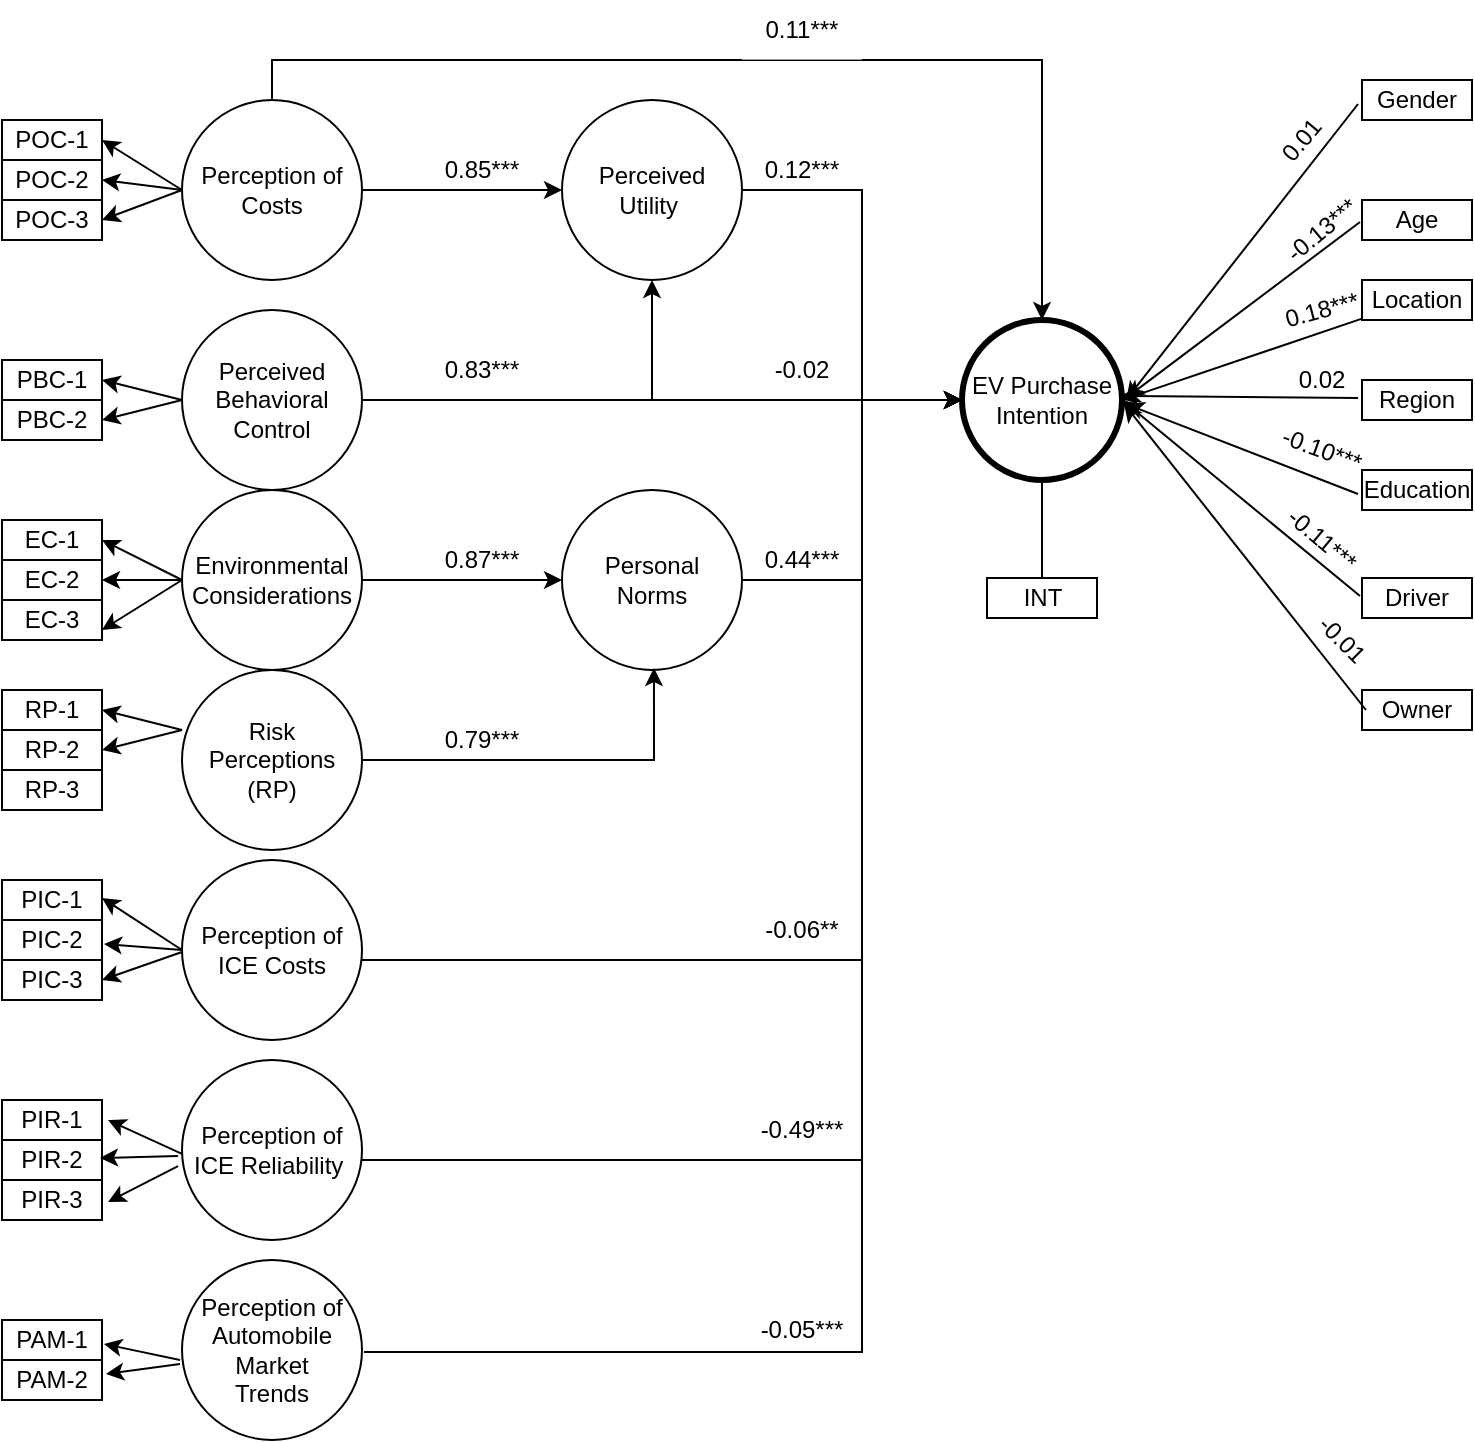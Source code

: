 <mxfile version="21.2.1" type="github" pages="2">
  <diagram name="Page-1" id="kJrWrPGSgi8lEbWL6mTn">
    <mxGraphModel dx="1434" dy="804" grid="1" gridSize="10" guides="1" tooltips="1" connect="0" arrows="1" fold="1" page="1" pageScale="1" pageWidth="1169" pageHeight="827" math="0" shadow="0">
      <root>
        <mxCell id="0" />
        <mxCell id="1" parent="0" />
        <mxCell id="UyxpPyiTh_7J5SObI_an-33" style="edgeStyle=orthogonalEdgeStyle;rounded=0;orthogonalLoop=1;jettySize=auto;html=1;entryX=0;entryY=0.5;entryDx=0;entryDy=0;" parent="1" source="IYlS7my690wejQT6I9Gt-1" target="IYlS7my690wejQT6I9Gt-67" edge="1">
          <mxGeometry relative="1" as="geometry">
            <Array as="points">
              <mxPoint x="570" y="195" />
              <mxPoint x="570" y="300" />
            </Array>
          </mxGeometry>
        </mxCell>
        <mxCell id="IYlS7my690wejQT6I9Gt-1" value="Perceived Utility&amp;nbsp;" style="ellipse;whiteSpace=wrap;html=1;aspect=fixed;" parent="1" vertex="1">
          <mxGeometry x="420" y="150" width="90" height="90" as="geometry" />
        </mxCell>
        <mxCell id="IYlS7my690wejQT6I9Gt-89" style="edgeStyle=orthogonalEdgeStyle;rounded=0;orthogonalLoop=1;jettySize=auto;html=1;entryX=0;entryY=0.5;entryDx=0;entryDy=0;" parent="1" source="IYlS7my690wejQT6I9Gt-4" target="IYlS7my690wejQT6I9Gt-67" edge="1">
          <mxGeometry relative="1" as="geometry">
            <mxPoint x="570" y="290" as="targetPoint" />
            <Array as="points">
              <mxPoint x="570" y="390" />
              <mxPoint x="570" y="300" />
            </Array>
          </mxGeometry>
        </mxCell>
        <mxCell id="IYlS7my690wejQT6I9Gt-4" value="Personal &lt;br&gt;Norms" style="ellipse;whiteSpace=wrap;html=1;aspect=fixed;" parent="1" vertex="1">
          <mxGeometry x="420" y="345" width="90" height="90" as="geometry" />
        </mxCell>
        <mxCell id="UyxpPyiTh_7J5SObI_an-12" value="" style="edgeStyle=orthogonalEdgeStyle;rounded=0;orthogonalLoop=1;jettySize=auto;html=1;" parent="1" source="IYlS7my690wejQT6I9Gt-6" target="IYlS7my690wejQT6I9Gt-1" edge="1">
          <mxGeometry relative="1" as="geometry" />
        </mxCell>
        <mxCell id="fFxdtxSOvmqtfOTRgSrr-30" style="edgeStyle=orthogonalEdgeStyle;rounded=0;orthogonalLoop=1;jettySize=auto;html=1;exitX=0.5;exitY=0;exitDx=0;exitDy=0;" parent="1" source="IYlS7my690wejQT6I9Gt-6" target="IYlS7my690wejQT6I9Gt-67" edge="1">
          <mxGeometry relative="1" as="geometry" />
        </mxCell>
        <mxCell id="IYlS7my690wejQT6I9Gt-6" value="Perception of Costs" style="ellipse;whiteSpace=wrap;html=1;aspect=fixed;" parent="1" vertex="1">
          <mxGeometry x="230" y="150" width="90" height="90" as="geometry" />
        </mxCell>
        <mxCell id="IYlS7my690wejQT6I9Gt-29" value="PBC-1" style="rounded=0;whiteSpace=wrap;html=1;" parent="1" vertex="1">
          <mxGeometry x="140" y="280" width="50" height="20" as="geometry" />
        </mxCell>
        <mxCell id="IYlS7my690wejQT6I9Gt-33" value="PBC-2" style="rounded=0;whiteSpace=wrap;html=1;" parent="1" vertex="1">
          <mxGeometry x="140" y="300" width="50" height="20" as="geometry" />
        </mxCell>
        <mxCell id="IYlS7my690wejQT6I9Gt-67" value="EV Purchase Intention" style="ellipse;whiteSpace=wrap;html=1;aspect=fixed;strokeWidth=3;" parent="1" vertex="1">
          <mxGeometry x="620" y="260" width="80" height="80" as="geometry" />
        </mxCell>
        <mxCell id="UyxpPyiTh_7J5SObI_an-15" style="edgeStyle=orthogonalEdgeStyle;rounded=0;orthogonalLoop=1;jettySize=auto;html=1;" parent="1" source="IYlS7my690wejQT6I9Gt-5" target="IYlS7my690wejQT6I9Gt-1" edge="1">
          <mxGeometry relative="1" as="geometry" />
        </mxCell>
        <mxCell id="fFxdtxSOvmqtfOTRgSrr-28" style="edgeStyle=orthogonalEdgeStyle;rounded=0;orthogonalLoop=1;jettySize=auto;html=1;" parent="1" source="IYlS7my690wejQT6I9Gt-5" target="IYlS7my690wejQT6I9Gt-67" edge="1">
          <mxGeometry relative="1" as="geometry">
            <mxPoint x="330" y="270" as="sourcePoint" />
          </mxGeometry>
        </mxCell>
        <mxCell id="IYlS7my690wejQT6I9Gt-5" value="Perceived Behavioral Control" style="ellipse;whiteSpace=wrap;html=1;aspect=fixed;" parent="1" vertex="1">
          <mxGeometry x="230" y="255" width="90" height="90" as="geometry" />
        </mxCell>
        <mxCell id="UyxpPyiTh_7J5SObI_an-20" value="POC-1" style="rounded=0;whiteSpace=wrap;html=1;" parent="1" vertex="1">
          <mxGeometry x="140" y="160" width="50" height="20" as="geometry" />
        </mxCell>
        <mxCell id="UyxpPyiTh_7J5SObI_an-21" value="POC-2" style="rounded=0;whiteSpace=wrap;html=1;" parent="1" vertex="1">
          <mxGeometry x="140" y="180" width="50" height="20" as="geometry" />
        </mxCell>
        <mxCell id="UyxpPyiTh_7J5SObI_an-22" value="POC-3" style="rounded=0;whiteSpace=wrap;html=1;" parent="1" vertex="1">
          <mxGeometry x="140" y="200" width="50" height="20" as="geometry" />
        </mxCell>
        <mxCell id="UyxpPyiTh_7J5SObI_an-23" value="" style="endArrow=classic;html=1;rounded=0;exitX=0;exitY=0.5;exitDx=0;exitDy=0;entryX=1;entryY=0.5;entryDx=0;entryDy=0;" parent="1" source="IYlS7my690wejQT6I9Gt-6" target="UyxpPyiTh_7J5SObI_an-20" edge="1">
          <mxGeometry width="50" height="50" relative="1" as="geometry">
            <mxPoint x="580" y="285" as="sourcePoint" />
            <mxPoint x="630" y="235" as="targetPoint" />
          </mxGeometry>
        </mxCell>
        <mxCell id="UyxpPyiTh_7J5SObI_an-25" value="" style="endArrow=classic;html=1;rounded=0;entryX=1;entryY=0.5;entryDx=0;entryDy=0;exitX=0;exitY=0.5;exitDx=0;exitDy=0;" parent="1" source="IYlS7my690wejQT6I9Gt-6" target="UyxpPyiTh_7J5SObI_an-22" edge="1">
          <mxGeometry width="50" height="50" relative="1" as="geometry">
            <mxPoint x="210" y="155" as="sourcePoint" />
            <mxPoint x="170" y="125" as="targetPoint" />
          </mxGeometry>
        </mxCell>
        <mxCell id="UyxpPyiTh_7J5SObI_an-30" value="" style="endArrow=classic;html=1;rounded=0;exitX=0;exitY=0.5;exitDx=0;exitDy=0;entryX=1;entryY=0.5;entryDx=0;entryDy=0;" parent="1" source="IYlS7my690wejQT6I9Gt-5" target="IYlS7my690wejQT6I9Gt-33" edge="1">
          <mxGeometry width="50" height="50" relative="1" as="geometry">
            <mxPoint x="200" y="240" as="sourcePoint" />
            <mxPoint x="190" y="250" as="targetPoint" />
          </mxGeometry>
        </mxCell>
        <mxCell id="UyxpPyiTh_7J5SObI_an-62" value="" style="endArrow=classic;html=1;rounded=0;exitX=0;exitY=0.5;exitDx=0;exitDy=0;entryX=1;entryY=0.5;entryDx=0;entryDy=0;" parent="1" source="IYlS7my690wejQT6I9Gt-6" target="UyxpPyiTh_7J5SObI_an-21" edge="1">
          <mxGeometry width="50" height="50" relative="1" as="geometry">
            <mxPoint x="240" y="150" as="sourcePoint" />
            <mxPoint x="200" y="140" as="targetPoint" />
          </mxGeometry>
        </mxCell>
        <mxCell id="UyxpPyiTh_7J5SObI_an-66" value="" style="endArrow=classic;html=1;rounded=0;exitX=0.5;exitY=1;exitDx=0;exitDy=0;entryX=0.5;entryY=1;entryDx=0;entryDy=0;" parent="1" source="IYlS7my690wejQT6I9Gt-67" target="UyxpPyiTh_7J5SObI_an-69" edge="1">
          <mxGeometry width="50" height="50" relative="1" as="geometry">
            <mxPoint x="800" y="80" as="sourcePoint" />
            <mxPoint x="658" y="220" as="targetPoint" />
          </mxGeometry>
        </mxCell>
        <mxCell id="UyxpPyiTh_7J5SObI_an-69" value="INT" style="rounded=0;whiteSpace=wrap;html=1;" parent="1" vertex="1">
          <mxGeometry x="632.5" y="389" width="55" height="20" as="geometry" />
        </mxCell>
        <mxCell id="UyxpPyiTh_7J5SObI_an-71" value="" style="endArrow=classic;html=1;rounded=0;exitX=0;exitY=0.5;exitDx=0;exitDy=0;entryX=1;entryY=0.5;entryDx=0;entryDy=0;" parent="1" source="IYlS7my690wejQT6I9Gt-5" target="IYlS7my690wejQT6I9Gt-29" edge="1">
          <mxGeometry width="50" height="50" relative="1" as="geometry">
            <mxPoint x="240" y="260" as="sourcePoint" />
            <mxPoint x="190" y="230" as="targetPoint" />
          </mxGeometry>
        </mxCell>
        <mxCell id="fFxdtxSOvmqtfOTRgSrr-8" style="edgeStyle=orthogonalEdgeStyle;rounded=0;orthogonalLoop=1;jettySize=auto;html=1;entryX=0;entryY=0.5;entryDx=0;entryDy=0;" parent="1" source="fFxdtxSOvmqtfOTRgSrr-3" target="IYlS7my690wejQT6I9Gt-4" edge="1">
          <mxGeometry relative="1" as="geometry" />
        </mxCell>
        <mxCell id="fFxdtxSOvmqtfOTRgSrr-3" value="Environmental Considerations" style="ellipse;whiteSpace=wrap;html=1;aspect=fixed;" parent="1" vertex="1">
          <mxGeometry x="230" y="345" width="90" height="90" as="geometry" />
        </mxCell>
        <mxCell id="3aYb_1MQCvMzoAkba6OH-4" style="edgeStyle=orthogonalEdgeStyle;rounded=0;orthogonalLoop=1;jettySize=auto;html=1;entryX=0.511;entryY=0.989;entryDx=0;entryDy=0;entryPerimeter=0;" edge="1" parent="1" source="fFxdtxSOvmqtfOTRgSrr-5" target="IYlS7my690wejQT6I9Gt-4">
          <mxGeometry relative="1" as="geometry" />
        </mxCell>
        <mxCell id="fFxdtxSOvmqtfOTRgSrr-5" value="Risk Perceptions (RP)" style="ellipse;whiteSpace=wrap;html=1;aspect=fixed;" parent="1" vertex="1">
          <mxGeometry x="230" y="435" width="90" height="90" as="geometry" />
        </mxCell>
        <mxCell id="fFxdtxSOvmqtfOTRgSrr-9" value="EC-1" style="rounded=0;whiteSpace=wrap;html=1;" parent="1" vertex="1">
          <mxGeometry x="140" y="360" width="50" height="20" as="geometry" />
        </mxCell>
        <mxCell id="fFxdtxSOvmqtfOTRgSrr-10" value="EC-2" style="rounded=0;whiteSpace=wrap;html=1;" parent="1" vertex="1">
          <mxGeometry x="140" y="380" width="50" height="20" as="geometry" />
        </mxCell>
        <mxCell id="fFxdtxSOvmqtfOTRgSrr-11" value="" style="endArrow=classic;html=1;rounded=0;entryX=1;entryY=0.5;entryDx=0;entryDy=0;" parent="1" target="fFxdtxSOvmqtfOTRgSrr-10" edge="1">
          <mxGeometry width="50" height="50" relative="1" as="geometry">
            <mxPoint x="230" y="390" as="sourcePoint" />
            <mxPoint x="190" y="350" as="targetPoint" />
          </mxGeometry>
        </mxCell>
        <mxCell id="fFxdtxSOvmqtfOTRgSrr-12" value="" style="endArrow=classic;html=1;rounded=0;entryX=1;entryY=0.5;entryDx=0;entryDy=0;" parent="1" target="fFxdtxSOvmqtfOTRgSrr-9" edge="1">
          <mxGeometry width="50" height="50" relative="1" as="geometry">
            <mxPoint x="230" y="390" as="sourcePoint" />
            <mxPoint x="190" y="330" as="targetPoint" />
          </mxGeometry>
        </mxCell>
        <mxCell id="fFxdtxSOvmqtfOTRgSrr-17" value="RP-1" style="rounded=0;whiteSpace=wrap;html=1;" parent="1" vertex="1">
          <mxGeometry x="140" y="445" width="50" height="20" as="geometry" />
        </mxCell>
        <mxCell id="fFxdtxSOvmqtfOTRgSrr-18" value="RP-2" style="rounded=0;whiteSpace=wrap;html=1;" parent="1" vertex="1">
          <mxGeometry x="140" y="465" width="50" height="20" as="geometry" />
        </mxCell>
        <mxCell id="fFxdtxSOvmqtfOTRgSrr-19" value="" style="endArrow=classic;html=1;rounded=0;exitX=0;exitY=0.5;exitDx=0;exitDy=0;entryX=1;entryY=0.5;entryDx=0;entryDy=0;" parent="1" target="fFxdtxSOvmqtfOTRgSrr-18" edge="1">
          <mxGeometry width="50" height="50" relative="1" as="geometry">
            <mxPoint x="230" y="465" as="sourcePoint" />
            <mxPoint x="190" y="465" as="targetPoint" />
          </mxGeometry>
        </mxCell>
        <mxCell id="fFxdtxSOvmqtfOTRgSrr-20" value="" style="endArrow=classic;html=1;rounded=0;exitX=0;exitY=0.5;exitDx=0;exitDy=0;entryX=1;entryY=0.5;entryDx=0;entryDy=0;" parent="1" target="fFxdtxSOvmqtfOTRgSrr-17" edge="1">
          <mxGeometry width="50" height="50" relative="1" as="geometry">
            <mxPoint x="230" y="465" as="sourcePoint" />
            <mxPoint x="190" y="445" as="targetPoint" />
          </mxGeometry>
        </mxCell>
        <mxCell id="fFxdtxSOvmqtfOTRgSrr-22" value="EC-3" style="rounded=0;whiteSpace=wrap;html=1;" parent="1" vertex="1">
          <mxGeometry x="140" y="400" width="50" height="20" as="geometry" />
        </mxCell>
        <mxCell id="fFxdtxSOvmqtfOTRgSrr-23" value="" style="endArrow=classic;html=1;rounded=0;exitX=0;exitY=0.5;exitDx=0;exitDy=0;entryX=1;entryY=0.75;entryDx=0;entryDy=0;" parent="1" source="fFxdtxSOvmqtfOTRgSrr-3" target="fFxdtxSOvmqtfOTRgSrr-22" edge="1">
          <mxGeometry width="50" height="50" relative="1" as="geometry">
            <mxPoint x="240" y="360" as="sourcePoint" />
            <mxPoint x="200" y="370" as="targetPoint" />
          </mxGeometry>
        </mxCell>
        <mxCell id="fFxdtxSOvmqtfOTRgSrr-41" style="edgeStyle=orthogonalEdgeStyle;rounded=0;orthogonalLoop=1;jettySize=auto;html=1;entryX=0;entryY=0.5;entryDx=0;entryDy=0;exitX=0.511;exitY=-0.011;exitDx=0;exitDy=0;exitPerimeter=0;" parent="1" source="fFxdtxSOvmqtfOTRgSrr-32" target="IYlS7my690wejQT6I9Gt-67" edge="1">
          <mxGeometry relative="1" as="geometry">
            <Array as="points">
              <mxPoint x="570" y="776" />
              <mxPoint x="570" y="300" />
            </Array>
          </mxGeometry>
        </mxCell>
        <mxCell id="fFxdtxSOvmqtfOTRgSrr-32" value="Perception of Automobile Market &lt;br&gt;Trends" style="ellipse;whiteSpace=wrap;html=1;aspect=fixed;direction=south;" parent="1" vertex="1">
          <mxGeometry x="230" y="730" width="90" height="90" as="geometry" />
        </mxCell>
        <mxCell id="fFxdtxSOvmqtfOTRgSrr-37" style="edgeStyle=orthogonalEdgeStyle;rounded=0;orthogonalLoop=1;jettySize=auto;html=1;entryX=0;entryY=0.5;entryDx=0;entryDy=0;" parent="1" source="fFxdtxSOvmqtfOTRgSrr-33" target="IYlS7my690wejQT6I9Gt-67" edge="1">
          <mxGeometry relative="1" as="geometry">
            <mxPoint x="540" y="420" as="targetPoint" />
            <Array as="points">
              <mxPoint x="570" y="680" />
              <mxPoint x="570" y="300" />
            </Array>
          </mxGeometry>
        </mxCell>
        <mxCell id="fFxdtxSOvmqtfOTRgSrr-33" value="Perception of ICE Reliability&amp;nbsp;" style="ellipse;whiteSpace=wrap;html=1;aspect=fixed;" parent="1" vertex="1">
          <mxGeometry x="230" y="630" width="90" height="90" as="geometry" />
        </mxCell>
        <mxCell id="fFxdtxSOvmqtfOTRgSrr-34" value="Perception of ICE Costs" style="ellipse;whiteSpace=wrap;html=1;aspect=fixed;" parent="1" vertex="1">
          <mxGeometry x="230" y="530" width="90" height="90" as="geometry" />
        </mxCell>
        <mxCell id="fFxdtxSOvmqtfOTRgSrr-46" value="PIC-2" style="rounded=0;whiteSpace=wrap;html=1;" parent="1" vertex="1">
          <mxGeometry x="140" y="560" width="50" height="20" as="geometry" />
        </mxCell>
        <mxCell id="fFxdtxSOvmqtfOTRgSrr-47" value="PIC-1" style="rounded=0;whiteSpace=wrap;html=1;" parent="1" vertex="1">
          <mxGeometry x="140" y="540" width="50" height="20" as="geometry" />
        </mxCell>
        <mxCell id="fFxdtxSOvmqtfOTRgSrr-50" value="" style="endArrow=classic;html=1;rounded=0;exitX=0;exitY=0.5;exitDx=0;exitDy=0;entryX=1.02;entryY=0.6;entryDx=0;entryDy=0;entryPerimeter=0;" parent="1" source="fFxdtxSOvmqtfOTRgSrr-34" edge="1" target="fFxdtxSOvmqtfOTRgSrr-46">
          <mxGeometry width="50" height="50" relative="1" as="geometry">
            <mxPoint x="250" y="485" as="sourcePoint" />
            <mxPoint x="290" y="550" as="targetPoint" />
            <Array as="points" />
          </mxGeometry>
        </mxCell>
        <mxCell id="fFxdtxSOvmqtfOTRgSrr-51" value="" style="endArrow=classic;html=1;rounded=0;exitX=0;exitY=0.5;exitDx=0;exitDy=0;entryX=1;entryY=0.45;entryDx=0;entryDy=0;entryPerimeter=0;" parent="1" source="fFxdtxSOvmqtfOTRgSrr-34" edge="1" target="fFxdtxSOvmqtfOTRgSrr-47">
          <mxGeometry width="50" height="50" relative="1" as="geometry">
            <mxPoint x="250" y="485" as="sourcePoint" />
            <mxPoint x="290" y="530" as="targetPoint" />
          </mxGeometry>
        </mxCell>
        <mxCell id="fFxdtxSOvmqtfOTRgSrr-61" value="PIC-3" style="rounded=0;whiteSpace=wrap;html=1;" parent="1" vertex="1">
          <mxGeometry x="140" y="580" width="50" height="20" as="geometry" />
        </mxCell>
        <mxCell id="fFxdtxSOvmqtfOTRgSrr-63" value="" style="endArrow=classic;html=1;rounded=0;entryX=1;entryY=0.5;entryDx=0;entryDy=0;exitX=0;exitY=0.511;exitDx=0;exitDy=0;exitPerimeter=0;" parent="1" target="fFxdtxSOvmqtfOTRgSrr-61" edge="1" source="fFxdtxSOvmqtfOTRgSrr-34">
          <mxGeometry width="50" height="50" relative="1" as="geometry">
            <mxPoint x="230" y="550" as="sourcePoint" />
            <mxPoint x="385" y="650" as="targetPoint" />
          </mxGeometry>
        </mxCell>
        <mxCell id="fFxdtxSOvmqtfOTRgSrr-64" value="PIR-2" style="rounded=0;whiteSpace=wrap;html=1;" parent="1" vertex="1">
          <mxGeometry x="140" y="670" width="50" height="20" as="geometry" />
        </mxCell>
        <mxCell id="fFxdtxSOvmqtfOTRgSrr-65" value="PIR-1" style="rounded=0;whiteSpace=wrap;html=1;" parent="1" vertex="1">
          <mxGeometry x="140" y="650" width="50" height="20" as="geometry" />
        </mxCell>
        <mxCell id="fFxdtxSOvmqtfOTRgSrr-66" value="PIR-3" style="rounded=0;whiteSpace=wrap;html=1;" parent="1" vertex="1">
          <mxGeometry x="140" y="690" width="50" height="20" as="geometry" />
        </mxCell>
        <mxCell id="fFxdtxSOvmqtfOTRgSrr-67" value="" style="endArrow=classic;html=1;rounded=0;entryX=1.06;entryY=0.55;entryDx=0;entryDy=0;entryPerimeter=0;exitX=-0.022;exitY=0.589;exitDx=0;exitDy=0;exitPerimeter=0;" parent="1" source="fFxdtxSOvmqtfOTRgSrr-33" target="fFxdtxSOvmqtfOTRgSrr-66" edge="1">
          <mxGeometry width="50" height="50" relative="1" as="geometry">
            <mxPoint x="230" y="660" as="sourcePoint" />
            <mxPoint x="535" y="650" as="targetPoint" />
          </mxGeometry>
        </mxCell>
        <mxCell id="fFxdtxSOvmqtfOTRgSrr-68" value="" style="endArrow=classic;html=1;rounded=0;exitX=-0.022;exitY=0.533;exitDx=0;exitDy=0;exitPerimeter=0;entryX=0.98;entryY=0.45;entryDx=0;entryDy=0;entryPerimeter=0;" parent="1" source="fFxdtxSOvmqtfOTRgSrr-33" target="fFxdtxSOvmqtfOTRgSrr-64" edge="1">
          <mxGeometry width="50" height="50" relative="1" as="geometry">
            <mxPoint x="520" y="600" as="sourcePoint" />
            <mxPoint x="190" y="640" as="targetPoint" />
          </mxGeometry>
        </mxCell>
        <mxCell id="fFxdtxSOvmqtfOTRgSrr-69" value="" style="endArrow=classic;html=1;rounded=0;exitX=0;exitY=0.522;exitDx=0;exitDy=0;entryX=1.06;entryY=0.5;entryDx=0;entryDy=0;exitPerimeter=0;entryPerimeter=0;" parent="1" source="fFxdtxSOvmqtfOTRgSrr-33" target="fFxdtxSOvmqtfOTRgSrr-65" edge="1">
          <mxGeometry width="50" height="50" relative="1" as="geometry">
            <mxPoint x="420" y="610" as="sourcePoint" />
            <mxPoint x="480" y="655" as="targetPoint" />
          </mxGeometry>
        </mxCell>
        <mxCell id="fFxdtxSOvmqtfOTRgSrr-72" value="PAM-2" style="rounded=0;whiteSpace=wrap;html=1;" parent="1" vertex="1">
          <mxGeometry x="140" y="780" width="50" height="20" as="geometry" />
        </mxCell>
        <mxCell id="fFxdtxSOvmqtfOTRgSrr-77" value="" style="endArrow=classic;html=1;rounded=0;exitX=0.556;exitY=1.011;exitDx=0;exitDy=0;entryX=1.02;entryY=0.6;entryDx=0;entryDy=0;entryPerimeter=0;exitPerimeter=0;" parent="1" source="fFxdtxSOvmqtfOTRgSrr-32" target="fFxdtxSOvmqtfOTRgSrr-73" edge="1">
          <mxGeometry width="50" height="50" relative="1" as="geometry">
            <mxPoint x="695" y="585" as="sourcePoint" />
            <mxPoint x="720" y="518" as="targetPoint" />
          </mxGeometry>
        </mxCell>
        <mxCell id="fFxdtxSOvmqtfOTRgSrr-81" value="RP-3" style="rounded=0;whiteSpace=wrap;html=1;" parent="1" vertex="1">
          <mxGeometry x="140" y="485" width="50" height="20" as="geometry" />
        </mxCell>
        <mxCell id="4Z4QWcQPId7kMESxNDQH-1" value="0.12***" style="text;strokeColor=none;align=center;fillColor=none;html=1;verticalAlign=middle;whiteSpace=wrap;rounded=0;" parent="1" vertex="1">
          <mxGeometry x="510" y="170" width="60" height="30" as="geometry" />
        </mxCell>
        <mxCell id="4Z4QWcQPId7kMESxNDQH-2" value="0.11***" style="text;align=center;html=1;verticalAlign=middle;whiteSpace=wrap;rounded=0;shadow=0;fillColor=default;gradientColor=none;opacity=60;" parent="1" vertex="1">
          <mxGeometry x="510" y="100" width="60" height="30" as="geometry" />
        </mxCell>
        <mxCell id="4Z4QWcQPId7kMESxNDQH-6" value="0.85***" style="text;strokeColor=none;align=center;fillColor=none;html=1;verticalAlign=middle;whiteSpace=wrap;rounded=0;" parent="1" vertex="1">
          <mxGeometry x="350" y="170" width="60" height="30" as="geometry" />
        </mxCell>
        <mxCell id="4Z4QWcQPId7kMESxNDQH-7" value="-0.02" style="text;strokeColor=none;align=center;fillColor=none;html=1;verticalAlign=middle;whiteSpace=wrap;rounded=0;" parent="1" vertex="1">
          <mxGeometry x="510" y="270" width="60" height="30" as="geometry" />
        </mxCell>
        <mxCell id="4Z4QWcQPId7kMESxNDQH-8" value="0.83***" style="text;strokeColor=none;align=center;fillColor=none;html=1;verticalAlign=middle;whiteSpace=wrap;rounded=0;" parent="1" vertex="1">
          <mxGeometry x="350" y="270" width="60" height="30" as="geometry" />
        </mxCell>
        <mxCell id="4Z4QWcQPId7kMESxNDQH-10" value="0.87***" style="text;strokeColor=none;align=center;fillColor=none;html=1;verticalAlign=middle;whiteSpace=wrap;rounded=0;" parent="1" vertex="1">
          <mxGeometry x="350" y="365" width="60" height="30" as="geometry" />
        </mxCell>
        <mxCell id="4Z4QWcQPId7kMESxNDQH-11" value="0.79***" style="text;strokeColor=none;align=center;fillColor=none;html=1;verticalAlign=middle;whiteSpace=wrap;rounded=0;" parent="1" vertex="1">
          <mxGeometry x="350" y="455" width="60" height="30" as="geometry" />
        </mxCell>
        <mxCell id="4Z4QWcQPId7kMESxNDQH-12" value="0.44***" style="text;strokeColor=none;align=center;fillColor=none;html=1;verticalAlign=middle;whiteSpace=wrap;rounded=0;" parent="1" vertex="1">
          <mxGeometry x="510" y="365" width="60" height="30" as="geometry" />
        </mxCell>
        <mxCell id="4Z4QWcQPId7kMESxNDQH-14" value="-0.49***" style="text;strokeColor=none;align=center;fillColor=none;html=1;verticalAlign=middle;whiteSpace=wrap;rounded=0;" parent="1" vertex="1">
          <mxGeometry x="510" y="650" width="60" height="30" as="geometry" />
        </mxCell>
        <mxCell id="4Z4QWcQPId7kMESxNDQH-15" value="-0.05***" style="text;strokeColor=none;align=center;fillColor=none;html=1;verticalAlign=middle;whiteSpace=wrap;rounded=0;" parent="1" vertex="1">
          <mxGeometry x="510" y="750" width="60" height="30" as="geometry" />
        </mxCell>
        <mxCell id="4Z4QWcQPId7kMESxNDQH-39" style="edgeStyle=none;rounded=0;orthogonalLoop=1;jettySize=auto;html=1;entryX=1.025;entryY=0.5;entryDx=0;entryDy=0;entryPerimeter=0;exitX=-0.036;exitY=0.6;exitDx=0;exitDy=0;exitPerimeter=0;" parent="1" source="4Z4QWcQPId7kMESxNDQH-22" target="IYlS7my690wejQT6I9Gt-67" edge="1">
          <mxGeometry relative="1" as="geometry" />
        </mxCell>
        <mxCell id="4Z4QWcQPId7kMESxNDQH-22" value="Gender" style="rounded=0;whiteSpace=wrap;html=1;" parent="1" vertex="1">
          <mxGeometry x="820" y="140" width="55" height="20" as="geometry" />
        </mxCell>
        <mxCell id="4Z4QWcQPId7kMESxNDQH-40" style="edgeStyle=none;rounded=0;orthogonalLoop=1;jettySize=auto;html=1;exitX=-0.018;exitY=0.55;exitDx=0;exitDy=0;exitPerimeter=0;entryX=1.025;entryY=0.488;entryDx=0;entryDy=0;entryPerimeter=0;" parent="1" source="4Z4QWcQPId7kMESxNDQH-23" edge="1" target="IYlS7my690wejQT6I9Gt-67">
          <mxGeometry relative="1" as="geometry">
            <mxPoint x="740" y="310" as="targetPoint" />
          </mxGeometry>
        </mxCell>
        <mxCell id="4Z4QWcQPId7kMESxNDQH-23" value="Age" style="rounded=0;whiteSpace=wrap;html=1;" parent="1" vertex="1">
          <mxGeometry x="820" y="200" width="55" height="20" as="geometry" />
        </mxCell>
        <mxCell id="4Z4QWcQPId7kMESxNDQH-41" style="edgeStyle=none;rounded=0;orthogonalLoop=1;jettySize=auto;html=1;" parent="1" source="4Z4QWcQPId7kMESxNDQH-24" edge="1">
          <mxGeometry relative="1" as="geometry">
            <mxPoint x="700" y="300" as="targetPoint" />
          </mxGeometry>
        </mxCell>
        <mxCell id="4Z4QWcQPId7kMESxNDQH-24" value="Location" style="rounded=0;whiteSpace=wrap;html=1;" parent="1" vertex="1">
          <mxGeometry x="820" y="240" width="55" height="20" as="geometry" />
        </mxCell>
        <mxCell id="4Z4QWcQPId7kMESxNDQH-25" value="Region" style="rounded=0;whiteSpace=wrap;html=1;" parent="1" vertex="1">
          <mxGeometry x="820" y="290" width="55" height="20" as="geometry" />
        </mxCell>
        <mxCell id="4Z4QWcQPId7kMESxNDQH-26" value="Education" style="rounded=0;whiteSpace=wrap;html=1;" parent="1" vertex="1">
          <mxGeometry x="820" y="335" width="55" height="20" as="geometry" />
        </mxCell>
        <mxCell id="4Z4QWcQPId7kMESxNDQH-27" value="Driver" style="rounded=0;whiteSpace=wrap;html=1;" parent="1" vertex="1">
          <mxGeometry x="820" y="389" width="55" height="20" as="geometry" />
        </mxCell>
        <mxCell id="4Z4QWcQPId7kMESxNDQH-28" value="Owner" style="rounded=0;whiteSpace=wrap;html=1;" parent="1" vertex="1">
          <mxGeometry x="820" y="445" width="55" height="20" as="geometry" />
        </mxCell>
        <mxCell id="4Z4QWcQPId7kMESxNDQH-48" value="0.01" style="text;strokeColor=none;align=center;fillColor=none;html=1;verticalAlign=middle;whiteSpace=wrap;rounded=0;rotation=-50;" parent="1" vertex="1">
          <mxGeometry x="760" y="155" width="60" height="30" as="geometry" />
        </mxCell>
        <mxCell id="4Z4QWcQPId7kMESxNDQH-49" value="-0.13***" style="text;strokeColor=none;align=center;fillColor=none;html=1;verticalAlign=middle;whiteSpace=wrap;rounded=0;rotation=-40;" parent="1" vertex="1">
          <mxGeometry x="770" y="200" width="60" height="30" as="geometry" />
        </mxCell>
        <mxCell id="4Z4QWcQPId7kMESxNDQH-50" value="0.18***" style="text;strokeColor=none;align=center;fillColor=none;html=1;verticalAlign=middle;whiteSpace=wrap;rounded=0;rotation=-15;" parent="1" vertex="1">
          <mxGeometry x="770" y="240" width="60" height="30" as="geometry" />
        </mxCell>
        <mxCell id="4Z4QWcQPId7kMESxNDQH-52" value="-0.10***" style="text;strokeColor=none;align=center;fillColor=none;html=1;verticalAlign=middle;whiteSpace=wrap;rounded=0;rotation=20;" parent="1" vertex="1">
          <mxGeometry x="770" y="310" width="60" height="30" as="geometry" />
        </mxCell>
        <mxCell id="4Z4QWcQPId7kMESxNDQH-53" value="-0.11***" style="text;strokeColor=none;align=center;fillColor=none;html=1;verticalAlign=middle;whiteSpace=wrap;rounded=0;rotation=40;" parent="1" vertex="1">
          <mxGeometry x="770" y="355" width="60" height="30" as="geometry" />
        </mxCell>
        <mxCell id="4Z4QWcQPId7kMESxNDQH-54" value="-0.01" style="text;strokeColor=none;align=center;fillColor=none;html=1;verticalAlign=middle;whiteSpace=wrap;rounded=0;rotation=45;" parent="1" vertex="1">
          <mxGeometry x="780" y="405" width="60" height="30" as="geometry" />
        </mxCell>
        <mxCell id="4Z4QWcQPId7kMESxNDQH-51" value="0.02" style="text;strokeColor=none;align=center;fillColor=none;html=1;verticalAlign=middle;whiteSpace=wrap;rounded=0;rotation=0;" parent="1" vertex="1">
          <mxGeometry x="770" y="275" width="60" height="30" as="geometry" />
        </mxCell>
        <mxCell id="3aYb_1MQCvMzoAkba6OH-2" value="" style="endArrow=classic;html=1;rounded=0;entryX=1.04;entryY=0.35;entryDx=0;entryDy=0;exitX=0.578;exitY=1.011;exitDx=0;exitDy=0;exitPerimeter=0;entryPerimeter=0;" edge="1" parent="1" source="fFxdtxSOvmqtfOTRgSrr-32" target="fFxdtxSOvmqtfOTRgSrr-72">
          <mxGeometry width="50" height="50" relative="1" as="geometry">
            <mxPoint x="670" y="550" as="sourcePoint" />
            <mxPoint x="140" y="755" as="targetPoint" />
          </mxGeometry>
        </mxCell>
        <mxCell id="fFxdtxSOvmqtfOTRgSrr-73" value="PAM-1" style="rounded=0;whiteSpace=wrap;html=1;" parent="1" vertex="1">
          <mxGeometry x="140" y="760" width="50" height="20" as="geometry" />
        </mxCell>
        <mxCell id="3aYb_1MQCvMzoAkba6OH-7" value="" style="edgeStyle=orthogonalEdgeStyle;rounded=0;orthogonalLoop=1;jettySize=auto;html=1;" edge="1" parent="1" source="fFxdtxSOvmqtfOTRgSrr-34">
          <mxGeometry relative="1" as="geometry">
            <mxPoint x="620" y="300" as="targetPoint" />
            <Array as="points">
              <mxPoint x="570" y="580" />
            </Array>
            <mxPoint x="320" y="580" as="sourcePoint" />
          </mxGeometry>
        </mxCell>
        <mxCell id="4Z4QWcQPId7kMESxNDQH-13" value="-0.06**" style="text;strokeColor=none;align=center;fillColor=none;html=1;verticalAlign=middle;whiteSpace=wrap;rounded=0;" parent="1" vertex="1">
          <mxGeometry x="510" y="550" width="60" height="30" as="geometry" />
        </mxCell>
        <mxCell id="w3oAXhgkn2lfSxqzr1Ep-2" style="edgeStyle=none;rounded=0;orthogonalLoop=1;jettySize=auto;html=1;exitX=-0.036;exitY=0.45;exitDx=0;exitDy=0;exitPerimeter=0;entryX=0.988;entryY=0.475;entryDx=0;entryDy=0;entryPerimeter=0;" edge="1" parent="1" source="4Z4QWcQPId7kMESxNDQH-25" target="IYlS7my690wejQT6I9Gt-67">
          <mxGeometry relative="1" as="geometry">
            <mxPoint x="710" y="300" as="targetPoint" />
            <mxPoint x="995" y="273.5" as="sourcePoint" />
          </mxGeometry>
        </mxCell>
        <mxCell id="w3oAXhgkn2lfSxqzr1Ep-3" style="edgeStyle=none;rounded=0;orthogonalLoop=1;jettySize=auto;html=1;entryX=1.025;entryY=0.525;entryDx=0;entryDy=0;entryPerimeter=0;exitX=-0.036;exitY=0.6;exitDx=0;exitDy=0;exitPerimeter=0;" edge="1" parent="1" source="4Z4QWcQPId7kMESxNDQH-26" target="IYlS7my690wejQT6I9Gt-67">
          <mxGeometry relative="1" as="geometry">
            <mxPoint x="687.5" y="351" as="targetPoint" />
            <mxPoint x="820" y="370" as="sourcePoint" />
          </mxGeometry>
        </mxCell>
        <mxCell id="w3oAXhgkn2lfSxqzr1Ep-4" style="edgeStyle=none;rounded=0;orthogonalLoop=1;jettySize=auto;html=1;exitX=-0.018;exitY=0.45;exitDx=0;exitDy=0;exitPerimeter=0;" edge="1" parent="1" source="4Z4QWcQPId7kMESxNDQH-27">
          <mxGeometry relative="1" as="geometry">
            <mxPoint x="700" y="300" as="targetPoint" />
            <mxPoint x="978" y="389" as="sourcePoint" />
          </mxGeometry>
        </mxCell>
        <mxCell id="w3oAXhgkn2lfSxqzr1Ep-5" style="edgeStyle=none;rounded=0;orthogonalLoop=1;jettySize=auto;html=1;entryX=1.013;entryY=0.525;entryDx=0;entryDy=0;entryPerimeter=0;exitX=0.036;exitY=0.5;exitDx=0;exitDy=0;exitPerimeter=0;" edge="1" parent="1" source="4Z4QWcQPId7kMESxNDQH-28" target="IYlS7my690wejQT6I9Gt-67">
          <mxGeometry relative="1" as="geometry">
            <mxPoint x="680" y="420" as="targetPoint" />
            <mxPoint x="820" y="460" as="sourcePoint" />
          </mxGeometry>
        </mxCell>
      </root>
    </mxGraphModel>
  </diagram>
  <diagram name="Copy of Page-1" id="bo8ZgTx0vXLM479ePtr9">
    <mxGraphModel dx="1434" dy="804" grid="1" gridSize="10" guides="1" tooltips="1" connect="0" arrows="1" fold="1" page="1" pageScale="1" pageWidth="1169" pageHeight="827" math="0" shadow="0">
      <root>
        <mxCell id="zotXDB7pmFTKY5WvJJm0-0" />
        <mxCell id="zotXDB7pmFTKY5WvJJm0-1" parent="zotXDB7pmFTKY5WvJJm0-0" />
        <mxCell id="zotXDB7pmFTKY5WvJJm0-2" style="edgeStyle=orthogonalEdgeStyle;rounded=0;orthogonalLoop=1;jettySize=auto;html=1;entryX=0;entryY=0.5;entryDx=0;entryDy=0;" edge="1" parent="zotXDB7pmFTKY5WvJJm0-1" source="zotXDB7pmFTKY5WvJJm0-3" target="zotXDB7pmFTKY5WvJJm0-11">
          <mxGeometry relative="1" as="geometry">
            <Array as="points">
              <mxPoint x="570" y="195" />
              <mxPoint x="570" y="310" />
            </Array>
          </mxGeometry>
        </mxCell>
        <mxCell id="zotXDB7pmFTKY5WvJJm0-3" value="Perceived Utility&amp;nbsp;" style="ellipse;whiteSpace=wrap;html=1;aspect=fixed;" vertex="1" parent="zotXDB7pmFTKY5WvJJm0-1">
          <mxGeometry x="420" y="150" width="90" height="90" as="geometry" />
        </mxCell>
        <mxCell id="zotXDB7pmFTKY5WvJJm0-4" style="edgeStyle=orthogonalEdgeStyle;rounded=0;orthogonalLoop=1;jettySize=auto;html=1;entryX=0;entryY=0.5;entryDx=0;entryDy=0;" edge="1" parent="zotXDB7pmFTKY5WvJJm0-1" source="zotXDB7pmFTKY5WvJJm0-5" target="zotXDB7pmFTKY5WvJJm0-11">
          <mxGeometry relative="1" as="geometry">
            <mxPoint x="570" y="290" as="targetPoint" />
            <Array as="points">
              <mxPoint x="570" y="390" />
              <mxPoint x="570" y="310" />
            </Array>
          </mxGeometry>
        </mxCell>
        <mxCell id="zotXDB7pmFTKY5WvJJm0-5" value="Personal &lt;br&gt;Norms" style="ellipse;whiteSpace=wrap;html=1;aspect=fixed;" vertex="1" parent="zotXDB7pmFTKY5WvJJm0-1">
          <mxGeometry x="420" y="345" width="90" height="90" as="geometry" />
        </mxCell>
        <mxCell id="zotXDB7pmFTKY5WvJJm0-6" value="" style="edgeStyle=orthogonalEdgeStyle;rounded=0;orthogonalLoop=1;jettySize=auto;html=1;" edge="1" parent="zotXDB7pmFTKY5WvJJm0-1" source="zotXDB7pmFTKY5WvJJm0-8" target="zotXDB7pmFTKY5WvJJm0-3">
          <mxGeometry relative="1" as="geometry" />
        </mxCell>
        <mxCell id="zotXDB7pmFTKY5WvJJm0-7" style="edgeStyle=orthogonalEdgeStyle;rounded=0;orthogonalLoop=1;jettySize=auto;html=1;exitX=0.5;exitY=0;exitDx=0;exitDy=0;" edge="1" parent="zotXDB7pmFTKY5WvJJm0-1" source="zotXDB7pmFTKY5WvJJm0-8" target="zotXDB7pmFTKY5WvJJm0-11">
          <mxGeometry relative="1" as="geometry" />
        </mxCell>
        <mxCell id="zotXDB7pmFTKY5WvJJm0-8" value="Perception of Costs" style="ellipse;whiteSpace=wrap;html=1;aspect=fixed;" vertex="1" parent="zotXDB7pmFTKY5WvJJm0-1">
          <mxGeometry x="230" y="150" width="90" height="90" as="geometry" />
        </mxCell>
        <mxCell id="zotXDB7pmFTKY5WvJJm0-9" value="PBC-1" style="rounded=0;whiteSpace=wrap;html=1;" vertex="1" parent="zotXDB7pmFTKY5WvJJm0-1">
          <mxGeometry x="140" y="280" width="50" height="20" as="geometry" />
        </mxCell>
        <mxCell id="zotXDB7pmFTKY5WvJJm0-10" value="PBC-2" style="rounded=0;whiteSpace=wrap;html=1;" vertex="1" parent="zotXDB7pmFTKY5WvJJm0-1">
          <mxGeometry x="140" y="300" width="50" height="20" as="geometry" />
        </mxCell>
        <mxCell id="zotXDB7pmFTKY5WvJJm0-11" value="EV Purchase Intention" style="ellipse;whiteSpace=wrap;html=1;aspect=fixed;strokeWidth=3;" vertex="1" parent="zotXDB7pmFTKY5WvJJm0-1">
          <mxGeometry x="620" y="260" width="80" height="80" as="geometry" />
        </mxCell>
        <mxCell id="zotXDB7pmFTKY5WvJJm0-12" style="edgeStyle=orthogonalEdgeStyle;rounded=0;orthogonalLoop=1;jettySize=auto;html=1;" edge="1" parent="zotXDB7pmFTKY5WvJJm0-1" source="zotXDB7pmFTKY5WvJJm0-14" target="zotXDB7pmFTKY5WvJJm0-3">
          <mxGeometry relative="1" as="geometry" />
        </mxCell>
        <mxCell id="zotXDB7pmFTKY5WvJJm0-13" style="edgeStyle=orthogonalEdgeStyle;rounded=0;orthogonalLoop=1;jettySize=auto;html=1;" edge="1" parent="zotXDB7pmFTKY5WvJJm0-1" source="zotXDB7pmFTKY5WvJJm0-14" target="zotXDB7pmFTKY5WvJJm0-11">
          <mxGeometry relative="1" as="geometry">
            <mxPoint x="330" y="270" as="sourcePoint" />
          </mxGeometry>
        </mxCell>
        <mxCell id="zotXDB7pmFTKY5WvJJm0-14" value="Perceived Behavioral Control" style="ellipse;whiteSpace=wrap;html=1;aspect=fixed;" vertex="1" parent="zotXDB7pmFTKY5WvJJm0-1">
          <mxGeometry x="230" y="255" width="90" height="90" as="geometry" />
        </mxCell>
        <mxCell id="zotXDB7pmFTKY5WvJJm0-15" value="POC-1" style="rounded=0;whiteSpace=wrap;html=1;" vertex="1" parent="zotXDB7pmFTKY5WvJJm0-1">
          <mxGeometry x="140" y="160" width="50" height="20" as="geometry" />
        </mxCell>
        <mxCell id="zotXDB7pmFTKY5WvJJm0-16" value="POC-2" style="rounded=0;whiteSpace=wrap;html=1;" vertex="1" parent="zotXDB7pmFTKY5WvJJm0-1">
          <mxGeometry x="140" y="180" width="50" height="20" as="geometry" />
        </mxCell>
        <mxCell id="zotXDB7pmFTKY5WvJJm0-17" value="POC-3" style="rounded=0;whiteSpace=wrap;html=1;" vertex="1" parent="zotXDB7pmFTKY5WvJJm0-1">
          <mxGeometry x="140" y="200" width="50" height="20" as="geometry" />
        </mxCell>
        <mxCell id="zotXDB7pmFTKY5WvJJm0-18" value="" style="endArrow=classic;html=1;rounded=0;exitX=0;exitY=0.5;exitDx=0;exitDy=0;entryX=1;entryY=0.5;entryDx=0;entryDy=0;" edge="1" parent="zotXDB7pmFTKY5WvJJm0-1" source="zotXDB7pmFTKY5WvJJm0-8" target="zotXDB7pmFTKY5WvJJm0-15">
          <mxGeometry width="50" height="50" relative="1" as="geometry">
            <mxPoint x="580" y="285" as="sourcePoint" />
            <mxPoint x="630" y="235" as="targetPoint" />
          </mxGeometry>
        </mxCell>
        <mxCell id="zotXDB7pmFTKY5WvJJm0-19" value="" style="endArrow=classic;html=1;rounded=0;entryX=1;entryY=0.5;entryDx=0;entryDy=0;exitX=0;exitY=0.5;exitDx=0;exitDy=0;" edge="1" parent="zotXDB7pmFTKY5WvJJm0-1" source="zotXDB7pmFTKY5WvJJm0-8" target="zotXDB7pmFTKY5WvJJm0-17">
          <mxGeometry width="50" height="50" relative="1" as="geometry">
            <mxPoint x="210" y="155" as="sourcePoint" />
            <mxPoint x="170" y="125" as="targetPoint" />
          </mxGeometry>
        </mxCell>
        <mxCell id="zotXDB7pmFTKY5WvJJm0-20" value="" style="endArrow=classic;html=1;rounded=0;exitX=0;exitY=0.5;exitDx=0;exitDy=0;entryX=1;entryY=0.5;entryDx=0;entryDy=0;" edge="1" parent="zotXDB7pmFTKY5WvJJm0-1" source="zotXDB7pmFTKY5WvJJm0-14" target="zotXDB7pmFTKY5WvJJm0-10">
          <mxGeometry width="50" height="50" relative="1" as="geometry">
            <mxPoint x="200" y="240" as="sourcePoint" />
            <mxPoint x="190" y="250" as="targetPoint" />
          </mxGeometry>
        </mxCell>
        <mxCell id="zotXDB7pmFTKY5WvJJm0-21" value="" style="endArrow=classic;html=1;rounded=0;exitX=0;exitY=0.5;exitDx=0;exitDy=0;entryX=1;entryY=0.5;entryDx=0;entryDy=0;" edge="1" parent="zotXDB7pmFTKY5WvJJm0-1" source="zotXDB7pmFTKY5WvJJm0-8" target="zotXDB7pmFTKY5WvJJm0-16">
          <mxGeometry width="50" height="50" relative="1" as="geometry">
            <mxPoint x="240" y="150" as="sourcePoint" />
            <mxPoint x="200" y="140" as="targetPoint" />
          </mxGeometry>
        </mxCell>
        <mxCell id="zotXDB7pmFTKY5WvJJm0-22" value="" style="endArrow=classic;html=1;rounded=0;exitX=0.5;exitY=1;exitDx=0;exitDy=0;entryX=0.5;entryY=1;entryDx=0;entryDy=0;" edge="1" parent="zotXDB7pmFTKY5WvJJm0-1" source="zotXDB7pmFTKY5WvJJm0-11" target="zotXDB7pmFTKY5WvJJm0-23">
          <mxGeometry width="50" height="50" relative="1" as="geometry">
            <mxPoint x="800" y="80" as="sourcePoint" />
            <mxPoint x="658" y="220" as="targetPoint" />
          </mxGeometry>
        </mxCell>
        <mxCell id="zotXDB7pmFTKY5WvJJm0-23" value="INT" style="rounded=0;whiteSpace=wrap;html=1;" vertex="1" parent="zotXDB7pmFTKY5WvJJm0-1">
          <mxGeometry x="680" y="384" width="55" height="20" as="geometry" />
        </mxCell>
        <mxCell id="zotXDB7pmFTKY5WvJJm0-24" value="" style="endArrow=classic;html=1;rounded=0;exitX=0;exitY=0.5;exitDx=0;exitDy=0;entryX=1;entryY=0.5;entryDx=0;entryDy=0;" edge="1" parent="zotXDB7pmFTKY5WvJJm0-1" source="zotXDB7pmFTKY5WvJJm0-14" target="zotXDB7pmFTKY5WvJJm0-9">
          <mxGeometry width="50" height="50" relative="1" as="geometry">
            <mxPoint x="240" y="260" as="sourcePoint" />
            <mxPoint x="190" y="230" as="targetPoint" />
          </mxGeometry>
        </mxCell>
        <mxCell id="zotXDB7pmFTKY5WvJJm0-25" style="edgeStyle=orthogonalEdgeStyle;rounded=0;orthogonalLoop=1;jettySize=auto;html=1;entryX=0;entryY=0.5;entryDx=0;entryDy=0;" edge="1" parent="zotXDB7pmFTKY5WvJJm0-1" source="zotXDB7pmFTKY5WvJJm0-26" target="zotXDB7pmFTKY5WvJJm0-5">
          <mxGeometry relative="1" as="geometry" />
        </mxCell>
        <mxCell id="zotXDB7pmFTKY5WvJJm0-26" value="Environmental Considerations" style="ellipse;whiteSpace=wrap;html=1;aspect=fixed;" vertex="1" parent="zotXDB7pmFTKY5WvJJm0-1">
          <mxGeometry x="230" y="345" width="90" height="90" as="geometry" />
        </mxCell>
        <mxCell id="zotXDB7pmFTKY5WvJJm0-27" style="edgeStyle=orthogonalEdgeStyle;rounded=0;orthogonalLoop=1;jettySize=auto;html=1;entryX=0.511;entryY=0.989;entryDx=0;entryDy=0;entryPerimeter=0;" edge="1" parent="zotXDB7pmFTKY5WvJJm0-1" source="zotXDB7pmFTKY5WvJJm0-28" target="zotXDB7pmFTKY5WvJJm0-5">
          <mxGeometry relative="1" as="geometry" />
        </mxCell>
        <mxCell id="zotXDB7pmFTKY5WvJJm0-28" value="Risk Perceptions (RP)" style="ellipse;whiteSpace=wrap;html=1;aspect=fixed;" vertex="1" parent="zotXDB7pmFTKY5WvJJm0-1">
          <mxGeometry x="230" y="435" width="90" height="90" as="geometry" />
        </mxCell>
        <mxCell id="zotXDB7pmFTKY5WvJJm0-29" value="EC-1" style="rounded=0;whiteSpace=wrap;html=1;" vertex="1" parent="zotXDB7pmFTKY5WvJJm0-1">
          <mxGeometry x="140" y="360" width="50" height="20" as="geometry" />
        </mxCell>
        <mxCell id="zotXDB7pmFTKY5WvJJm0-30" value="EC-2" style="rounded=0;whiteSpace=wrap;html=1;" vertex="1" parent="zotXDB7pmFTKY5WvJJm0-1">
          <mxGeometry x="140" y="380" width="50" height="20" as="geometry" />
        </mxCell>
        <mxCell id="zotXDB7pmFTKY5WvJJm0-31" value="" style="endArrow=classic;html=1;rounded=0;entryX=1;entryY=0.5;entryDx=0;entryDy=0;" edge="1" parent="zotXDB7pmFTKY5WvJJm0-1" target="zotXDB7pmFTKY5WvJJm0-30">
          <mxGeometry width="50" height="50" relative="1" as="geometry">
            <mxPoint x="230" y="390" as="sourcePoint" />
            <mxPoint x="190" y="350" as="targetPoint" />
          </mxGeometry>
        </mxCell>
        <mxCell id="zotXDB7pmFTKY5WvJJm0-32" value="" style="endArrow=classic;html=1;rounded=0;entryX=1;entryY=0.5;entryDx=0;entryDy=0;" edge="1" parent="zotXDB7pmFTKY5WvJJm0-1" target="zotXDB7pmFTKY5WvJJm0-29">
          <mxGeometry width="50" height="50" relative="1" as="geometry">
            <mxPoint x="230" y="390" as="sourcePoint" />
            <mxPoint x="190" y="330" as="targetPoint" />
          </mxGeometry>
        </mxCell>
        <mxCell id="zotXDB7pmFTKY5WvJJm0-33" value="RP-1" style="rounded=0;whiteSpace=wrap;html=1;" vertex="1" parent="zotXDB7pmFTKY5WvJJm0-1">
          <mxGeometry x="140" y="445" width="50" height="20" as="geometry" />
        </mxCell>
        <mxCell id="zotXDB7pmFTKY5WvJJm0-34" value="RP-2" style="rounded=0;whiteSpace=wrap;html=1;" vertex="1" parent="zotXDB7pmFTKY5WvJJm0-1">
          <mxGeometry x="140" y="465" width="50" height="20" as="geometry" />
        </mxCell>
        <mxCell id="zotXDB7pmFTKY5WvJJm0-35" value="" style="endArrow=classic;html=1;rounded=0;exitX=0;exitY=0.5;exitDx=0;exitDy=0;entryX=1;entryY=0.5;entryDx=0;entryDy=0;" edge="1" parent="zotXDB7pmFTKY5WvJJm0-1" target="zotXDB7pmFTKY5WvJJm0-34">
          <mxGeometry width="50" height="50" relative="1" as="geometry">
            <mxPoint x="230" y="465" as="sourcePoint" />
            <mxPoint x="190" y="465" as="targetPoint" />
          </mxGeometry>
        </mxCell>
        <mxCell id="zotXDB7pmFTKY5WvJJm0-36" value="" style="endArrow=classic;html=1;rounded=0;exitX=0;exitY=0.5;exitDx=0;exitDy=0;entryX=1;entryY=0.5;entryDx=0;entryDy=0;" edge="1" parent="zotXDB7pmFTKY5WvJJm0-1" target="zotXDB7pmFTKY5WvJJm0-33">
          <mxGeometry width="50" height="50" relative="1" as="geometry">
            <mxPoint x="230" y="465" as="sourcePoint" />
            <mxPoint x="190" y="445" as="targetPoint" />
          </mxGeometry>
        </mxCell>
        <mxCell id="zotXDB7pmFTKY5WvJJm0-37" value="EC-3" style="rounded=0;whiteSpace=wrap;html=1;" vertex="1" parent="zotXDB7pmFTKY5WvJJm0-1">
          <mxGeometry x="140" y="400" width="50" height="20" as="geometry" />
        </mxCell>
        <mxCell id="zotXDB7pmFTKY5WvJJm0-38" value="" style="endArrow=classic;html=1;rounded=0;exitX=0;exitY=0.5;exitDx=0;exitDy=0;entryX=1;entryY=0.75;entryDx=0;entryDy=0;" edge="1" parent="zotXDB7pmFTKY5WvJJm0-1" source="zotXDB7pmFTKY5WvJJm0-26" target="zotXDB7pmFTKY5WvJJm0-37">
          <mxGeometry width="50" height="50" relative="1" as="geometry">
            <mxPoint x="240" y="360" as="sourcePoint" />
            <mxPoint x="200" y="370" as="targetPoint" />
          </mxGeometry>
        </mxCell>
        <mxCell id="zotXDB7pmFTKY5WvJJm0-39" style="edgeStyle=orthogonalEdgeStyle;rounded=0;orthogonalLoop=1;jettySize=auto;html=1;entryX=0;entryY=0.5;entryDx=0;entryDy=0;exitX=0.511;exitY=-0.011;exitDx=0;exitDy=0;exitPerimeter=0;" edge="1" parent="zotXDB7pmFTKY5WvJJm0-1" source="zotXDB7pmFTKY5WvJJm0-40" target="zotXDB7pmFTKY5WvJJm0-11">
          <mxGeometry relative="1" as="geometry">
            <Array as="points">
              <mxPoint x="321" y="766" />
              <mxPoint x="570" y="766" />
              <mxPoint x="570" y="300" />
            </Array>
          </mxGeometry>
        </mxCell>
        <mxCell id="zotXDB7pmFTKY5WvJJm0-40" value="Perception of Automobile Market &lt;br&gt;Trends" style="ellipse;whiteSpace=wrap;html=1;aspect=fixed;direction=south;" vertex="1" parent="zotXDB7pmFTKY5WvJJm0-1">
          <mxGeometry x="230" y="730" width="90" height="90" as="geometry" />
        </mxCell>
        <mxCell id="zotXDB7pmFTKY5WvJJm0-41" style="edgeStyle=orthogonalEdgeStyle;rounded=0;orthogonalLoop=1;jettySize=auto;html=1;entryX=0;entryY=0.5;entryDx=0;entryDy=0;" edge="1" parent="zotXDB7pmFTKY5WvJJm0-1" source="zotXDB7pmFTKY5WvJJm0-42" target="zotXDB7pmFTKY5WvJJm0-11">
          <mxGeometry relative="1" as="geometry">
            <mxPoint x="540" y="420" as="targetPoint" />
            <Array as="points">
              <mxPoint x="570" y="680" />
              <mxPoint x="570" y="300" />
            </Array>
          </mxGeometry>
        </mxCell>
        <mxCell id="zotXDB7pmFTKY5WvJJm0-42" value="Perception of ICE Reliability&amp;nbsp;" style="ellipse;whiteSpace=wrap;html=1;aspect=fixed;" vertex="1" parent="zotXDB7pmFTKY5WvJJm0-1">
          <mxGeometry x="230" y="630" width="90" height="90" as="geometry" />
        </mxCell>
        <mxCell id="zotXDB7pmFTKY5WvJJm0-43" value="Perception of ICE Costs" style="ellipse;whiteSpace=wrap;html=1;aspect=fixed;" vertex="1" parent="zotXDB7pmFTKY5WvJJm0-1">
          <mxGeometry x="230" y="530" width="90" height="90" as="geometry" />
        </mxCell>
        <mxCell id="zotXDB7pmFTKY5WvJJm0-44" value="PIC-2" style="rounded=0;whiteSpace=wrap;html=1;" vertex="1" parent="zotXDB7pmFTKY5WvJJm0-1">
          <mxGeometry x="140" y="560" width="50" height="20" as="geometry" />
        </mxCell>
        <mxCell id="zotXDB7pmFTKY5WvJJm0-45" value="PIC-1" style="rounded=0;whiteSpace=wrap;html=1;" vertex="1" parent="zotXDB7pmFTKY5WvJJm0-1">
          <mxGeometry x="140" y="540" width="50" height="20" as="geometry" />
        </mxCell>
        <mxCell id="zotXDB7pmFTKY5WvJJm0-46" value="" style="endArrow=classic;html=1;rounded=0;exitX=0;exitY=0.5;exitDx=0;exitDy=0;entryX=1.02;entryY=0.6;entryDx=0;entryDy=0;entryPerimeter=0;" edge="1" parent="zotXDB7pmFTKY5WvJJm0-1" source="zotXDB7pmFTKY5WvJJm0-43" target="zotXDB7pmFTKY5WvJJm0-44">
          <mxGeometry width="50" height="50" relative="1" as="geometry">
            <mxPoint x="250" y="485" as="sourcePoint" />
            <mxPoint x="290" y="550" as="targetPoint" />
            <Array as="points" />
          </mxGeometry>
        </mxCell>
        <mxCell id="zotXDB7pmFTKY5WvJJm0-47" value="" style="endArrow=classic;html=1;rounded=0;exitX=0;exitY=0.5;exitDx=0;exitDy=0;entryX=1;entryY=0.45;entryDx=0;entryDy=0;entryPerimeter=0;" edge="1" parent="zotXDB7pmFTKY5WvJJm0-1" source="zotXDB7pmFTKY5WvJJm0-43" target="zotXDB7pmFTKY5WvJJm0-45">
          <mxGeometry width="50" height="50" relative="1" as="geometry">
            <mxPoint x="250" y="485" as="sourcePoint" />
            <mxPoint x="290" y="530" as="targetPoint" />
          </mxGeometry>
        </mxCell>
        <mxCell id="zotXDB7pmFTKY5WvJJm0-48" value="PIC-3" style="rounded=0;whiteSpace=wrap;html=1;" vertex="1" parent="zotXDB7pmFTKY5WvJJm0-1">
          <mxGeometry x="140" y="580" width="50" height="20" as="geometry" />
        </mxCell>
        <mxCell id="zotXDB7pmFTKY5WvJJm0-49" value="" style="endArrow=classic;html=1;rounded=0;entryX=1;entryY=0.5;entryDx=0;entryDy=0;exitX=0;exitY=0.511;exitDx=0;exitDy=0;exitPerimeter=0;" edge="1" parent="zotXDB7pmFTKY5WvJJm0-1" source="zotXDB7pmFTKY5WvJJm0-43" target="zotXDB7pmFTKY5WvJJm0-48">
          <mxGeometry width="50" height="50" relative="1" as="geometry">
            <mxPoint x="230" y="550" as="sourcePoint" />
            <mxPoint x="385" y="650" as="targetPoint" />
          </mxGeometry>
        </mxCell>
        <mxCell id="zotXDB7pmFTKY5WvJJm0-50" value="PIR-2" style="rounded=0;whiteSpace=wrap;html=1;" vertex="1" parent="zotXDB7pmFTKY5WvJJm0-1">
          <mxGeometry x="140" y="670" width="50" height="20" as="geometry" />
        </mxCell>
        <mxCell id="zotXDB7pmFTKY5WvJJm0-51" value="PIR-1" style="rounded=0;whiteSpace=wrap;html=1;" vertex="1" parent="zotXDB7pmFTKY5WvJJm0-1">
          <mxGeometry x="140" y="650" width="50" height="20" as="geometry" />
        </mxCell>
        <mxCell id="zotXDB7pmFTKY5WvJJm0-52" value="PIR-3" style="rounded=0;whiteSpace=wrap;html=1;" vertex="1" parent="zotXDB7pmFTKY5WvJJm0-1">
          <mxGeometry x="140" y="690" width="50" height="20" as="geometry" />
        </mxCell>
        <mxCell id="zotXDB7pmFTKY5WvJJm0-53" value="" style="endArrow=classic;html=1;rounded=0;entryX=1.06;entryY=0.55;entryDx=0;entryDy=0;entryPerimeter=0;exitX=-0.022;exitY=0.589;exitDx=0;exitDy=0;exitPerimeter=0;" edge="1" parent="zotXDB7pmFTKY5WvJJm0-1" source="zotXDB7pmFTKY5WvJJm0-42" target="zotXDB7pmFTKY5WvJJm0-52">
          <mxGeometry width="50" height="50" relative="1" as="geometry">
            <mxPoint x="230" y="660" as="sourcePoint" />
            <mxPoint x="535" y="650" as="targetPoint" />
          </mxGeometry>
        </mxCell>
        <mxCell id="zotXDB7pmFTKY5WvJJm0-54" value="" style="endArrow=classic;html=1;rounded=0;exitX=-0.022;exitY=0.533;exitDx=0;exitDy=0;exitPerimeter=0;entryX=0.98;entryY=0.45;entryDx=0;entryDy=0;entryPerimeter=0;" edge="1" parent="zotXDB7pmFTKY5WvJJm0-1" source="zotXDB7pmFTKY5WvJJm0-42" target="zotXDB7pmFTKY5WvJJm0-50">
          <mxGeometry width="50" height="50" relative="1" as="geometry">
            <mxPoint x="520" y="600" as="sourcePoint" />
            <mxPoint x="190" y="640" as="targetPoint" />
          </mxGeometry>
        </mxCell>
        <mxCell id="zotXDB7pmFTKY5WvJJm0-55" value="" style="endArrow=classic;html=1;rounded=0;exitX=0;exitY=0.522;exitDx=0;exitDy=0;entryX=1.06;entryY=0.5;entryDx=0;entryDy=0;exitPerimeter=0;entryPerimeter=0;" edge="1" parent="zotXDB7pmFTKY5WvJJm0-1" source="zotXDB7pmFTKY5WvJJm0-42" target="zotXDB7pmFTKY5WvJJm0-51">
          <mxGeometry width="50" height="50" relative="1" as="geometry">
            <mxPoint x="420" y="610" as="sourcePoint" />
            <mxPoint x="480" y="655" as="targetPoint" />
          </mxGeometry>
        </mxCell>
        <mxCell id="zotXDB7pmFTKY5WvJJm0-56" value="PAM-2" style="rounded=0;whiteSpace=wrap;html=1;" vertex="1" parent="zotXDB7pmFTKY5WvJJm0-1">
          <mxGeometry x="140" y="767.5" width="50" height="20" as="geometry" />
        </mxCell>
        <mxCell id="zotXDB7pmFTKY5WvJJm0-57" value="" style="endArrow=classic;html=1;rounded=0;exitX=0.556;exitY=1.011;exitDx=0;exitDy=0;entryX=1.02;entryY=0.6;entryDx=0;entryDy=0;entryPerimeter=0;exitPerimeter=0;" edge="1" parent="zotXDB7pmFTKY5WvJJm0-1" source="zotXDB7pmFTKY5WvJJm0-40" target="zotXDB7pmFTKY5WvJJm0-91">
          <mxGeometry width="50" height="50" relative="1" as="geometry">
            <mxPoint x="695" y="585" as="sourcePoint" />
            <mxPoint x="720" y="518" as="targetPoint" />
          </mxGeometry>
        </mxCell>
        <mxCell id="zotXDB7pmFTKY5WvJJm0-58" value="RP-3" style="rounded=0;whiteSpace=wrap;html=1;" vertex="1" parent="zotXDB7pmFTKY5WvJJm0-1">
          <mxGeometry x="140" y="485" width="50" height="20" as="geometry" />
        </mxCell>
        <mxCell id="zotXDB7pmFTKY5WvJJm0-59" value="0.12***" style="text;strokeColor=none;align=center;fillColor=none;html=1;verticalAlign=middle;whiteSpace=wrap;rounded=0;" vertex="1" parent="zotXDB7pmFTKY5WvJJm0-1">
          <mxGeometry x="510" y="170" width="60" height="30" as="geometry" />
        </mxCell>
        <mxCell id="zotXDB7pmFTKY5WvJJm0-60" value="0.11***" style="text;align=center;html=1;verticalAlign=middle;whiteSpace=wrap;rounded=0;shadow=0;fillColor=default;gradientColor=none;opacity=60;" vertex="1" parent="zotXDB7pmFTKY5WvJJm0-1">
          <mxGeometry x="510" y="100" width="60" height="30" as="geometry" />
        </mxCell>
        <mxCell id="zotXDB7pmFTKY5WvJJm0-61" value="0.85***" style="text;strokeColor=none;align=center;fillColor=none;html=1;verticalAlign=middle;whiteSpace=wrap;rounded=0;" vertex="1" parent="zotXDB7pmFTKY5WvJJm0-1">
          <mxGeometry x="350" y="170" width="60" height="30" as="geometry" />
        </mxCell>
        <mxCell id="zotXDB7pmFTKY5WvJJm0-62" value="-0.02" style="text;strokeColor=none;align=center;fillColor=none;html=1;verticalAlign=middle;whiteSpace=wrap;rounded=0;" vertex="1" parent="zotXDB7pmFTKY5WvJJm0-1">
          <mxGeometry x="490" y="270" width="60" height="30" as="geometry" />
        </mxCell>
        <mxCell id="zotXDB7pmFTKY5WvJJm0-63" value="0.83***" style="text;strokeColor=none;align=center;fillColor=none;html=1;verticalAlign=middle;whiteSpace=wrap;rounded=0;" vertex="1" parent="zotXDB7pmFTKY5WvJJm0-1">
          <mxGeometry x="350" y="270" width="60" height="30" as="geometry" />
        </mxCell>
        <mxCell id="zotXDB7pmFTKY5WvJJm0-64" value="0.87***" style="text;strokeColor=none;align=center;fillColor=none;html=1;verticalAlign=middle;whiteSpace=wrap;rounded=0;" vertex="1" parent="zotXDB7pmFTKY5WvJJm0-1">
          <mxGeometry x="350" y="365" width="60" height="30" as="geometry" />
        </mxCell>
        <mxCell id="zotXDB7pmFTKY5WvJJm0-65" value="0.79***" style="text;strokeColor=none;align=center;fillColor=none;html=1;verticalAlign=middle;whiteSpace=wrap;rounded=0;" vertex="1" parent="zotXDB7pmFTKY5WvJJm0-1">
          <mxGeometry x="350" y="455" width="60" height="30" as="geometry" />
        </mxCell>
        <mxCell id="zotXDB7pmFTKY5WvJJm0-66" value="0.44***" style="text;strokeColor=none;align=center;fillColor=none;html=1;verticalAlign=middle;whiteSpace=wrap;rounded=0;" vertex="1" parent="zotXDB7pmFTKY5WvJJm0-1">
          <mxGeometry x="510" y="365" width="60" height="30" as="geometry" />
        </mxCell>
        <mxCell id="zotXDB7pmFTKY5WvJJm0-67" value="-0.49***" style="text;strokeColor=none;align=center;fillColor=none;html=1;verticalAlign=middle;whiteSpace=wrap;rounded=0;" vertex="1" parent="zotXDB7pmFTKY5WvJJm0-1">
          <mxGeometry x="500" y="650" width="60" height="30" as="geometry" />
        </mxCell>
        <mxCell id="zotXDB7pmFTKY5WvJJm0-68" value="-0.05***" style="text;strokeColor=none;align=center;fillColor=none;html=1;verticalAlign=middle;whiteSpace=wrap;rounded=0;" vertex="1" parent="zotXDB7pmFTKY5WvJJm0-1">
          <mxGeometry x="500" y="735" width="60" height="30" as="geometry" />
        </mxCell>
        <mxCell id="zotXDB7pmFTKY5WvJJm0-69" style="edgeStyle=none;rounded=0;orthogonalLoop=1;jettySize=auto;html=1;entryX=1.025;entryY=0.488;entryDx=0;entryDy=0;entryPerimeter=0;exitX=-0.036;exitY=0.6;exitDx=0;exitDy=0;exitPerimeter=0;" edge="1" parent="zotXDB7pmFTKY5WvJJm0-1" source="zotXDB7pmFTKY5WvJJm0-70" target="zotXDB7pmFTKY5WvJJm0-11">
          <mxGeometry relative="1" as="geometry" />
        </mxCell>
        <mxCell id="zotXDB7pmFTKY5WvJJm0-70" value="Gender" style="rounded=0;whiteSpace=wrap;html=1;" vertex="1" parent="zotXDB7pmFTKY5WvJJm0-1">
          <mxGeometry x="820" y="130" width="55" height="20" as="geometry" />
        </mxCell>
        <mxCell id="zotXDB7pmFTKY5WvJJm0-71" style="edgeStyle=none;rounded=0;orthogonalLoop=1;jettySize=auto;html=1;exitX=-0.018;exitY=0.55;exitDx=0;exitDy=0;exitPerimeter=0;" edge="1" parent="zotXDB7pmFTKY5WvJJm0-1" source="zotXDB7pmFTKY5WvJJm0-72">
          <mxGeometry relative="1" as="geometry">
            <mxPoint x="700" y="310" as="targetPoint" />
          </mxGeometry>
        </mxCell>
        <mxCell id="zotXDB7pmFTKY5WvJJm0-72" value="Age" style="rounded=0;whiteSpace=wrap;html=1;" vertex="1" parent="zotXDB7pmFTKY5WvJJm0-1">
          <mxGeometry x="820" y="200" width="55" height="20" as="geometry" />
        </mxCell>
        <mxCell id="zotXDB7pmFTKY5WvJJm0-73" style="edgeStyle=none;rounded=0;orthogonalLoop=1;jettySize=auto;html=1;" edge="1" parent="zotXDB7pmFTKY5WvJJm0-1" source="zotXDB7pmFTKY5WvJJm0-74">
          <mxGeometry relative="1" as="geometry">
            <mxPoint x="700" y="310" as="targetPoint" />
          </mxGeometry>
        </mxCell>
        <mxCell id="zotXDB7pmFTKY5WvJJm0-74" value="Location" style="rounded=0;whiteSpace=wrap;html=1;" vertex="1" parent="zotXDB7pmFTKY5WvJJm0-1">
          <mxGeometry x="820" y="250" width="55" height="20" as="geometry" />
        </mxCell>
        <mxCell id="zotXDB7pmFTKY5WvJJm0-75" style="edgeStyle=none;rounded=0;orthogonalLoop=1;jettySize=auto;html=1;exitX=-0.055;exitY=0.55;exitDx=0;exitDy=0;exitPerimeter=0;" edge="1" parent="zotXDB7pmFTKY5WvJJm0-1" source="zotXDB7pmFTKY5WvJJm0-76">
          <mxGeometry relative="1" as="geometry">
            <mxPoint x="700" y="310" as="targetPoint" />
          </mxGeometry>
        </mxCell>
        <mxCell id="zotXDB7pmFTKY5WvJJm0-76" value="Region" style="rounded=0;whiteSpace=wrap;html=1;" vertex="1" parent="zotXDB7pmFTKY5WvJJm0-1">
          <mxGeometry x="820" y="300" width="55" height="20" as="geometry" />
        </mxCell>
        <mxCell id="zotXDB7pmFTKY5WvJJm0-77" style="edgeStyle=none;rounded=0;orthogonalLoop=1;jettySize=auto;html=1;exitX=-0.036;exitY=0.45;exitDx=0;exitDy=0;exitPerimeter=0;" edge="1" parent="zotXDB7pmFTKY5WvJJm0-1" source="zotXDB7pmFTKY5WvJJm0-78">
          <mxGeometry relative="1" as="geometry">
            <mxPoint x="700" y="310" as="targetPoint" />
          </mxGeometry>
        </mxCell>
        <mxCell id="zotXDB7pmFTKY5WvJJm0-78" value="Education" style="rounded=0;whiteSpace=wrap;html=1;" vertex="1" parent="zotXDB7pmFTKY5WvJJm0-1">
          <mxGeometry x="820" y="360" width="55" height="20" as="geometry" />
        </mxCell>
        <mxCell id="zotXDB7pmFTKY5WvJJm0-79" style="edgeStyle=none;rounded=0;orthogonalLoop=1;jettySize=auto;html=1;entryX=1.05;entryY=0.513;entryDx=0;entryDy=0;entryPerimeter=0;exitX=-0.018;exitY=0.45;exitDx=0;exitDy=0;exitPerimeter=0;" edge="1" parent="zotXDB7pmFTKY5WvJJm0-1" source="zotXDB7pmFTKY5WvJJm0-80" target="zotXDB7pmFTKY5WvJJm0-11">
          <mxGeometry relative="1" as="geometry" />
        </mxCell>
        <mxCell id="zotXDB7pmFTKY5WvJJm0-80" value="Driver" style="rounded=0;whiteSpace=wrap;html=1;" vertex="1" parent="zotXDB7pmFTKY5WvJJm0-1">
          <mxGeometry x="820" y="425" width="55" height="20" as="geometry" />
        </mxCell>
        <mxCell id="zotXDB7pmFTKY5WvJJm0-81" style="edgeStyle=none;rounded=0;orthogonalLoop=1;jettySize=auto;html=1;entryX=1.063;entryY=0.525;entryDx=0;entryDy=0;entryPerimeter=0;exitX=-0.036;exitY=0.3;exitDx=0;exitDy=0;exitPerimeter=0;" edge="1" parent="zotXDB7pmFTKY5WvJJm0-1" source="zotXDB7pmFTKY5WvJJm0-82" target="zotXDB7pmFTKY5WvJJm0-11">
          <mxGeometry relative="1" as="geometry" />
        </mxCell>
        <mxCell id="zotXDB7pmFTKY5WvJJm0-82" value="Owner" style="rounded=0;whiteSpace=wrap;html=1;" vertex="1" parent="zotXDB7pmFTKY5WvJJm0-1">
          <mxGeometry x="820" y="500" width="55" height="20" as="geometry" />
        </mxCell>
        <mxCell id="zotXDB7pmFTKY5WvJJm0-83" value="0.01" style="text;strokeColor=none;align=center;fillColor=none;html=1;verticalAlign=middle;whiteSpace=wrap;rounded=0;rotation=-50;" vertex="1" parent="zotXDB7pmFTKY5WvJJm0-1">
          <mxGeometry x="770" y="140" width="60" height="30" as="geometry" />
        </mxCell>
        <mxCell id="zotXDB7pmFTKY5WvJJm0-84" value="-0.13***" style="text;strokeColor=none;align=center;fillColor=none;html=1;verticalAlign=middle;whiteSpace=wrap;rounded=0;rotation=-40;" vertex="1" parent="zotXDB7pmFTKY5WvJJm0-1">
          <mxGeometry x="760" y="210" width="60" height="30" as="geometry" />
        </mxCell>
        <mxCell id="zotXDB7pmFTKY5WvJJm0-85" value="0.18***" style="text;strokeColor=none;align=center;fillColor=none;html=1;verticalAlign=middle;whiteSpace=wrap;rounded=0;rotation=-15;" vertex="1" parent="zotXDB7pmFTKY5WvJJm0-1">
          <mxGeometry x="760" y="250" width="60" height="30" as="geometry" />
        </mxCell>
        <mxCell id="zotXDB7pmFTKY5WvJJm0-86" value="-0.10***" style="text;strokeColor=none;align=center;fillColor=none;html=1;verticalAlign=middle;whiteSpace=wrap;rounded=0;rotation=30;" vertex="1" parent="zotXDB7pmFTKY5WvJJm0-1">
          <mxGeometry x="770" y="330" width="60" height="30" as="geometry" />
        </mxCell>
        <mxCell id="zotXDB7pmFTKY5WvJJm0-87" value="-0.11***" style="text;strokeColor=none;align=center;fillColor=none;html=1;verticalAlign=middle;whiteSpace=wrap;rounded=0;rotation=40;" vertex="1" parent="zotXDB7pmFTKY5WvJJm0-1">
          <mxGeometry x="770" y="384" width="60" height="30" as="geometry" />
        </mxCell>
        <mxCell id="zotXDB7pmFTKY5WvJJm0-88" value="-0.01" style="text;strokeColor=none;align=center;fillColor=none;html=1;verticalAlign=middle;whiteSpace=wrap;rounded=0;rotation=60;" vertex="1" parent="zotXDB7pmFTKY5WvJJm0-1">
          <mxGeometry x="770" y="440" width="60" height="30" as="geometry" />
        </mxCell>
        <mxCell id="zotXDB7pmFTKY5WvJJm0-89" value="0.02" style="text;strokeColor=none;align=center;fillColor=none;html=1;verticalAlign=middle;whiteSpace=wrap;rounded=0;rotation=0;" vertex="1" parent="zotXDB7pmFTKY5WvJJm0-1">
          <mxGeometry x="760" y="290" width="60" height="30" as="geometry" />
        </mxCell>
        <mxCell id="zotXDB7pmFTKY5WvJJm0-90" value="" style="endArrow=classic;html=1;rounded=0;entryX=1.04;entryY=0.35;entryDx=0;entryDy=0;exitX=0.578;exitY=1.011;exitDx=0;exitDy=0;exitPerimeter=0;entryPerimeter=0;" edge="1" parent="zotXDB7pmFTKY5WvJJm0-1" source="zotXDB7pmFTKY5WvJJm0-40" target="zotXDB7pmFTKY5WvJJm0-56">
          <mxGeometry width="50" height="50" relative="1" as="geometry">
            <mxPoint x="670" y="550" as="sourcePoint" />
            <mxPoint x="140" y="755" as="targetPoint" />
          </mxGeometry>
        </mxCell>
        <mxCell id="zotXDB7pmFTKY5WvJJm0-91" value="PAM-1" style="rounded=0;whiteSpace=wrap;html=1;" vertex="1" parent="zotXDB7pmFTKY5WvJJm0-1">
          <mxGeometry x="140" y="742.5" width="50" height="25" as="geometry" />
        </mxCell>
        <mxCell id="zotXDB7pmFTKY5WvJJm0-92" value="" style="edgeStyle=orthogonalEdgeStyle;rounded=0;orthogonalLoop=1;jettySize=auto;html=1;" edge="1" parent="zotXDB7pmFTKY5WvJJm0-1" source="zotXDB7pmFTKY5WvJJm0-43" target="zotXDB7pmFTKY5WvJJm0-93">
          <mxGeometry relative="1" as="geometry">
            <mxPoint x="620" y="310" as="targetPoint" />
            <Array as="points">
              <mxPoint x="570" y="580" />
            </Array>
            <mxPoint x="320" y="580" as="sourcePoint" />
          </mxGeometry>
        </mxCell>
        <mxCell id="zotXDB7pmFTKY5WvJJm0-93" value="-0.06**" style="text;strokeColor=none;align=center;fillColor=none;html=1;verticalAlign=middle;whiteSpace=wrap;rounded=0;" vertex="1" parent="zotXDB7pmFTKY5WvJJm0-1">
          <mxGeometry x="500" y="550" width="60" height="30" as="geometry" />
        </mxCell>
      </root>
    </mxGraphModel>
  </diagram>
</mxfile>
